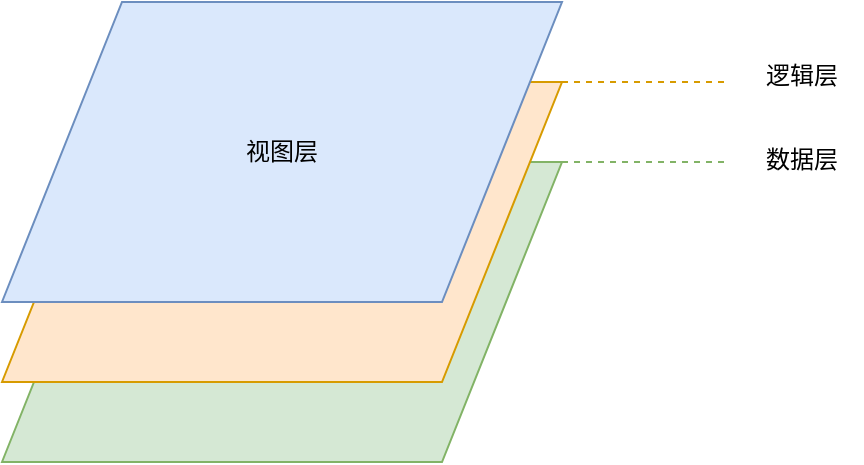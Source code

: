 <mxfile version="24.0.7" type="github">
  <diagram name="第 1 页" id="xyu0AtxoS-vM0-YnNWbF">
    <mxGraphModel dx="819" dy="451" grid="1" gridSize="10" guides="1" tooltips="1" connect="1" arrows="1" fold="1" page="1" pageScale="1" pageWidth="827" pageHeight="1169" math="0" shadow="0">
      <root>
        <mxCell id="0" />
        <mxCell id="1" parent="0" />
        <mxCell id="uv_32eUth4veDvRvPffU-1" value="" style="shape=parallelogram;perimeter=parallelogramPerimeter;whiteSpace=wrap;html=1;fixedSize=1;size=60;fillColor=#d5e8d4;strokeColor=#82b366;" vertex="1" parent="1">
          <mxGeometry x="280" y="400" width="280" height="150" as="geometry" />
        </mxCell>
        <mxCell id="uv_32eUth4veDvRvPffU-4" value="" style="shape=parallelogram;perimeter=parallelogramPerimeter;whiteSpace=wrap;html=1;fixedSize=1;size=60;fillColor=#ffe6cc;strokeColor=#d79b00;" vertex="1" parent="1">
          <mxGeometry x="280" y="360" width="280" height="150" as="geometry" />
        </mxCell>
        <mxCell id="uv_32eUth4veDvRvPffU-5" value="视图层" style="shape=parallelogram;perimeter=parallelogramPerimeter;whiteSpace=wrap;html=1;fixedSize=1;size=60;fillColor=#dae8fc;strokeColor=#6c8ebf;" vertex="1" parent="1">
          <mxGeometry x="280" y="320" width="280" height="150" as="geometry" />
        </mxCell>
        <mxCell id="uv_32eUth4veDvRvPffU-6" value="逻辑层" style="text;html=1;align=center;verticalAlign=middle;whiteSpace=wrap;rounded=0;" vertex="1" parent="1">
          <mxGeometry x="650" y="342" width="60" height="30" as="geometry" />
        </mxCell>
        <mxCell id="uv_32eUth4veDvRvPffU-7" value="数据层" style="text;html=1;align=center;verticalAlign=middle;whiteSpace=wrap;rounded=0;" vertex="1" parent="1">
          <mxGeometry x="650" y="384" width="60" height="30" as="geometry" />
        </mxCell>
        <mxCell id="uv_32eUth4veDvRvPffU-8" value="" style="endArrow=none;html=1;rounded=0;entryX=-0.1;entryY=0.6;entryDx=0;entryDy=0;entryPerimeter=0;exitX=1;exitY=0;exitDx=0;exitDy=0;dashed=1;fillColor=#ffe6cc;strokeColor=#d79b00;" edge="1" parent="1" source="uv_32eUth4veDvRvPffU-4" target="uv_32eUth4veDvRvPffU-6">
          <mxGeometry width="50" height="50" relative="1" as="geometry">
            <mxPoint x="390" y="430" as="sourcePoint" />
            <mxPoint x="440" y="380" as="targetPoint" />
          </mxGeometry>
        </mxCell>
        <mxCell id="uv_32eUth4veDvRvPffU-9" value="" style="endArrow=none;html=1;rounded=0;entryX=-0.1;entryY=0.6;entryDx=0;entryDy=0;entryPerimeter=0;exitX=1;exitY=0;exitDx=0;exitDy=0;fillColor=#d5e8d4;strokeColor=#82b366;dashed=1;" edge="1" parent="1">
          <mxGeometry width="50" height="50" relative="1" as="geometry">
            <mxPoint x="560" y="400" as="sourcePoint" />
            <mxPoint x="644" y="400" as="targetPoint" />
          </mxGeometry>
        </mxCell>
      </root>
    </mxGraphModel>
  </diagram>
</mxfile>
